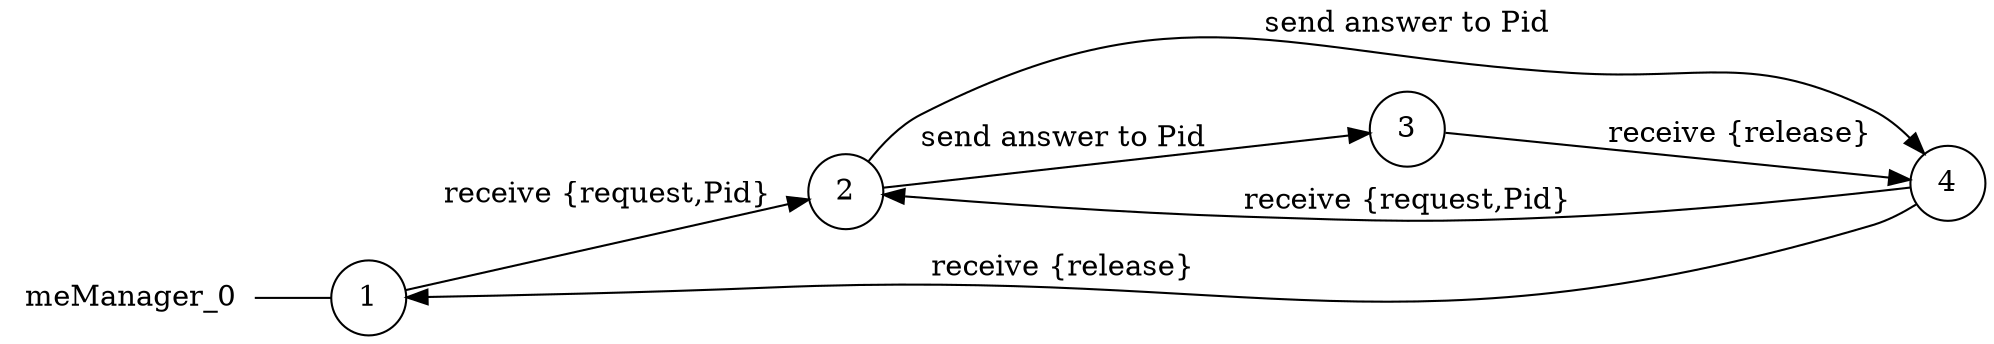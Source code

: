 digraph meManager_0 {
	rankdir="LR";
	n_0 [label="meManager_0", shape="plaintext"];
	n_1 [id="1", shape=circle, label="1"];
	n_0 -> n_1 [arrowhead=none];
	n_2 [id="2", shape=circle, label="2"];
	n_3 [id="4", shape=circle, label="4"];
	n_4 [id="3", shape=circle, label="3"];

	n_2 -> n_4 [id="[$e|1]", label="send answer to Pid"];
	n_3 -> n_2 [id="[$e|3]", label="receive {request,Pid}"];
	n_4 -> n_3 [id="[$e|0]", label="receive {release}"];
	n_1 -> n_2 [id="[$e|2]", label="receive {request,Pid}"];
	n_2 -> n_3 [id="[$e|1]", label="send answer to Pid"];
	n_3 -> n_1 [id="[$e|4]", label="receive {release}"];
}
